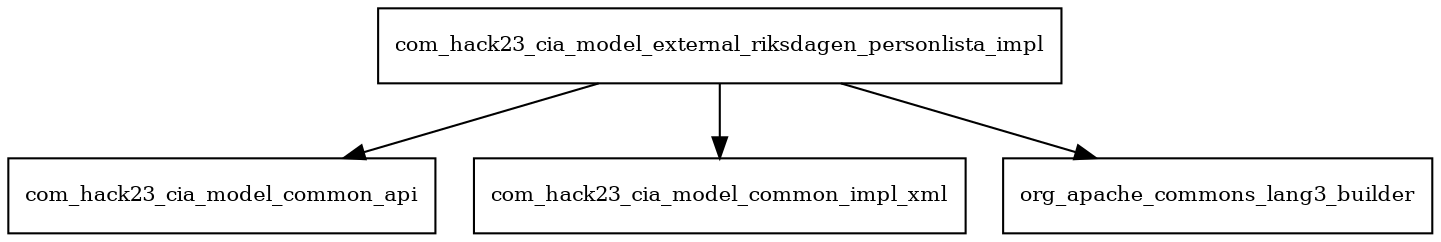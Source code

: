 digraph model_external_riksdagen_personlista_impl_2019_6_14_SNAPSHOT_package_dependencies {
  node [shape = box, fontsize=10.0];
  com_hack23_cia_model_external_riksdagen_personlista_impl -> com_hack23_cia_model_common_api;
  com_hack23_cia_model_external_riksdagen_personlista_impl -> com_hack23_cia_model_common_impl_xml;
  com_hack23_cia_model_external_riksdagen_personlista_impl -> org_apache_commons_lang3_builder;
}
